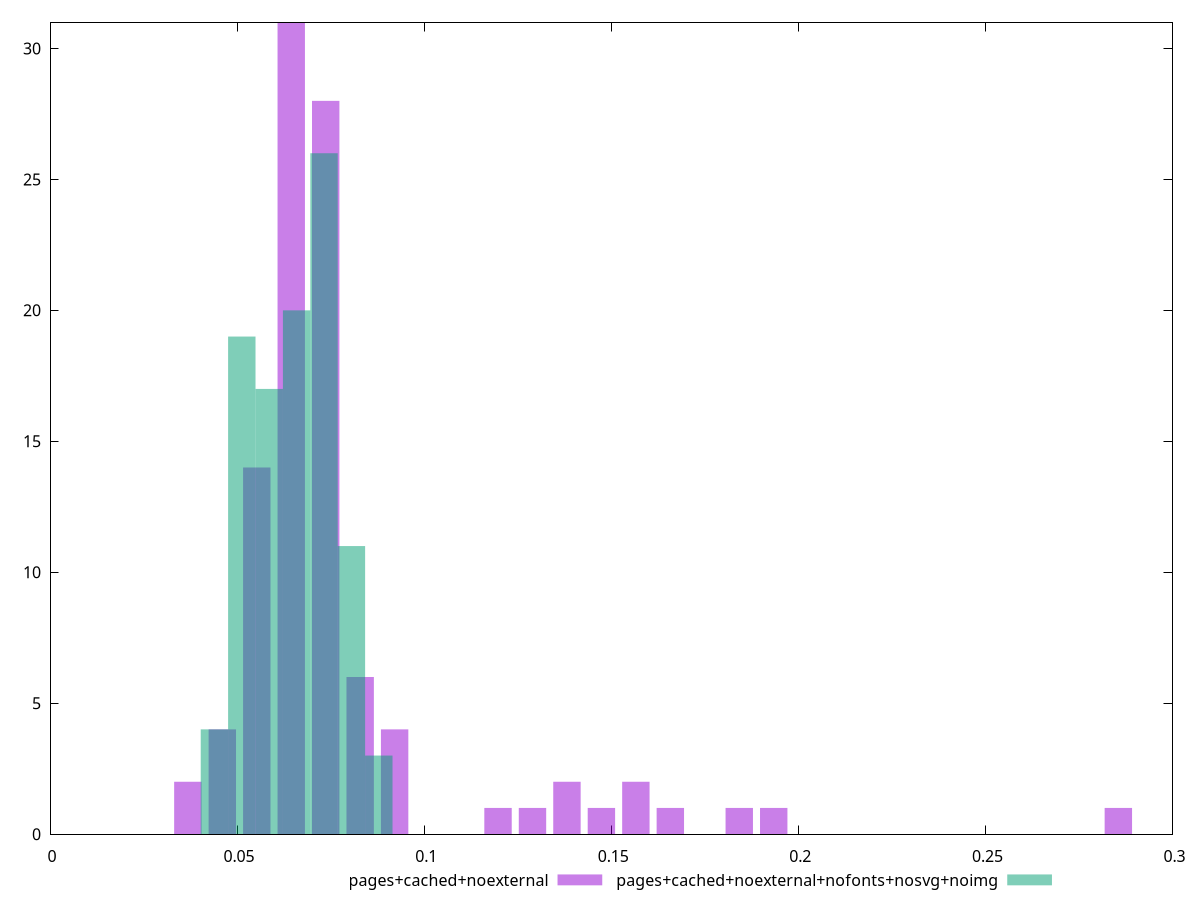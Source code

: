 $_pagesCachedNoexternal <<EOF
0.06447403481155504 31
0.0828951876148565 6
0.15657979882806225 2
0.07368461121320577 28
0.19342210443466515 1
0.036842305606602885 2
0.04605288200825361 4
0.05526345840990433 14
0.09210576401650722 4
0.13815864602476083 2
0.14736922242641154 1
0.1289480696231101 1
0.28552786845117234 1
0.11973749322145938 1
0.18421152803301444 1
0.165790375229713 1
EOF
$_pagesCachedNoexternalNofontsNosvgNoimg <<EOF
0.07323277710449964 26
0.06590949939404968 20
0.051262943973149754 19
0.05858622168359972 17
0.08055605481494961 11
0.08787933252539958 3
0.04393966626269979 4
EOF
set key outside below
set terminal pngcairo
set output "report_00006_2020-11-02T20-21-41.718Z/network-rtt/network-rtt_pages+cached+noexternal_pages+cached+noexternal+nofonts+nosvg+noimg+hist.png"
set boxwidth 0.007323277710449965
set style fill transparent solid 0.5 noborder
set yrange [0:31]
plot $_pagesCachedNoexternal title "pages+cached+noexternal" with boxes ,$_pagesCachedNoexternalNofontsNosvgNoimg title "pages+cached+noexternal+nofonts+nosvg+noimg" with boxes ,